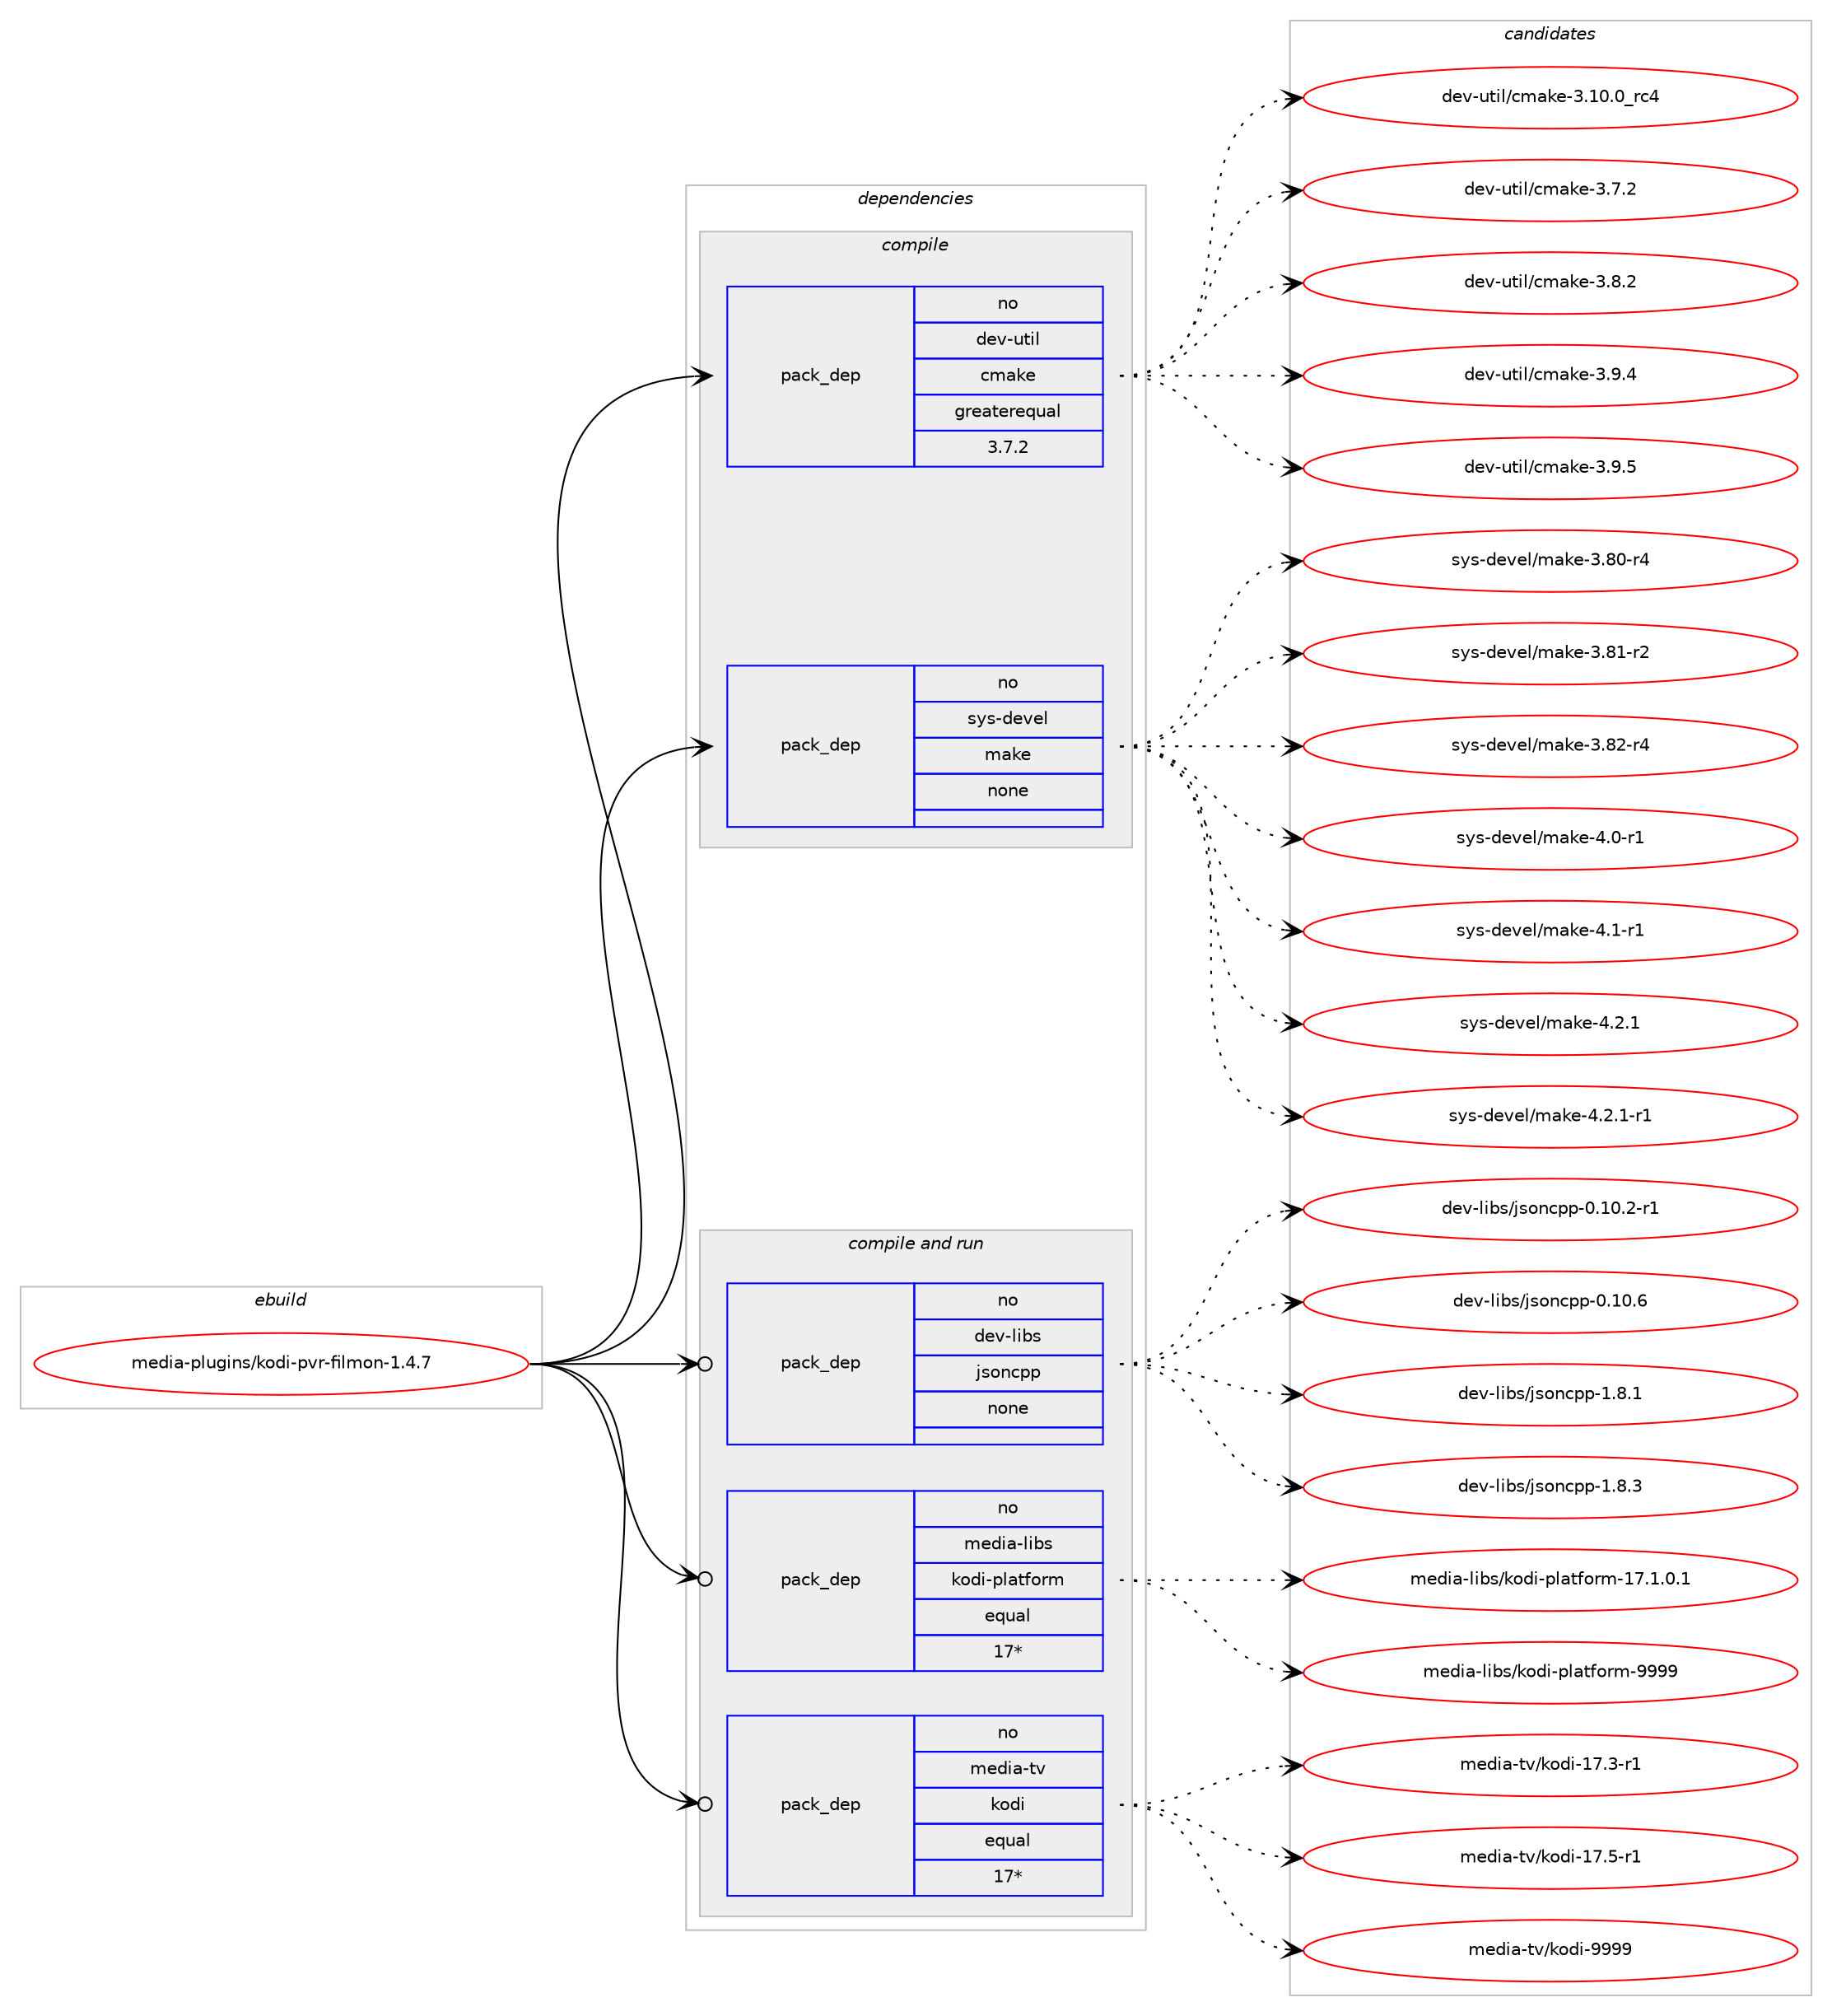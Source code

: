 digraph prolog {

# *************
# Graph options
# *************

newrank=true;
concentrate=true;
compound=true;
graph [rankdir=LR,fontname=Helvetica,fontsize=10,ranksep=1.5];#, ranksep=2.5, nodesep=0.2];
edge  [arrowhead=vee];
node  [fontname=Helvetica,fontsize=10];

# **********
# The ebuild
# **********

subgraph cluster_leftcol {
color=gray;
rank=same;
label=<<i>ebuild</i>>;
id [label="media-plugins/kodi-pvr-filmon-1.4.7", color=red, width=4, href="../media-plugins/kodi-pvr-filmon-1.4.7.svg"];
}

# ****************
# The dependencies
# ****************

subgraph cluster_midcol {
color=gray;
label=<<i>dependencies</i>>;
subgraph cluster_compile {
fillcolor="#eeeeee";
style=filled;
label=<<i>compile</i>>;
subgraph pack276834 {
dependency375256 [label=<<TABLE BORDER="0" CELLBORDER="1" CELLSPACING="0" CELLPADDING="4" WIDTH="220"><TR><TD ROWSPAN="6" CELLPADDING="30">pack_dep</TD></TR><TR><TD WIDTH="110">no</TD></TR><TR><TD>dev-util</TD></TR><TR><TD>cmake</TD></TR><TR><TD>greaterequal</TD></TR><TR><TD>3.7.2</TD></TR></TABLE>>, shape=none, color=blue];
}
id:e -> dependency375256:w [weight=20,style="solid",arrowhead="vee"];
subgraph pack276835 {
dependency375257 [label=<<TABLE BORDER="0" CELLBORDER="1" CELLSPACING="0" CELLPADDING="4" WIDTH="220"><TR><TD ROWSPAN="6" CELLPADDING="30">pack_dep</TD></TR><TR><TD WIDTH="110">no</TD></TR><TR><TD>sys-devel</TD></TR><TR><TD>make</TD></TR><TR><TD>none</TD></TR><TR><TD></TD></TR></TABLE>>, shape=none, color=blue];
}
id:e -> dependency375257:w [weight=20,style="solid",arrowhead="vee"];
}
subgraph cluster_compileandrun {
fillcolor="#eeeeee";
style=filled;
label=<<i>compile and run</i>>;
subgraph pack276836 {
dependency375258 [label=<<TABLE BORDER="0" CELLBORDER="1" CELLSPACING="0" CELLPADDING="4" WIDTH="220"><TR><TD ROWSPAN="6" CELLPADDING="30">pack_dep</TD></TR><TR><TD WIDTH="110">no</TD></TR><TR><TD>dev-libs</TD></TR><TR><TD>jsoncpp</TD></TR><TR><TD>none</TD></TR><TR><TD></TD></TR></TABLE>>, shape=none, color=blue];
}
id:e -> dependency375258:w [weight=20,style="solid",arrowhead="odotvee"];
subgraph pack276837 {
dependency375259 [label=<<TABLE BORDER="0" CELLBORDER="1" CELLSPACING="0" CELLPADDING="4" WIDTH="220"><TR><TD ROWSPAN="6" CELLPADDING="30">pack_dep</TD></TR><TR><TD WIDTH="110">no</TD></TR><TR><TD>media-libs</TD></TR><TR><TD>kodi-platform</TD></TR><TR><TD>equal</TD></TR><TR><TD>17*</TD></TR></TABLE>>, shape=none, color=blue];
}
id:e -> dependency375259:w [weight=20,style="solid",arrowhead="odotvee"];
subgraph pack276838 {
dependency375260 [label=<<TABLE BORDER="0" CELLBORDER="1" CELLSPACING="0" CELLPADDING="4" WIDTH="220"><TR><TD ROWSPAN="6" CELLPADDING="30">pack_dep</TD></TR><TR><TD WIDTH="110">no</TD></TR><TR><TD>media-tv</TD></TR><TR><TD>kodi</TD></TR><TR><TD>equal</TD></TR><TR><TD>17*</TD></TR></TABLE>>, shape=none, color=blue];
}
id:e -> dependency375260:w [weight=20,style="solid",arrowhead="odotvee"];
}
subgraph cluster_run {
fillcolor="#eeeeee";
style=filled;
label=<<i>run</i>>;
}
}

# **************
# The candidates
# **************

subgraph cluster_choices {
rank=same;
color=gray;
label=<<i>candidates</i>>;

subgraph choice276834 {
color=black;
nodesep=1;
choice1001011184511711610510847991099710710145514649484648951149952 [label="dev-util/cmake-3.10.0_rc4", color=red, width=4,href="../dev-util/cmake-3.10.0_rc4.svg"];
choice10010111845117116105108479910997107101455146554650 [label="dev-util/cmake-3.7.2", color=red, width=4,href="../dev-util/cmake-3.7.2.svg"];
choice10010111845117116105108479910997107101455146564650 [label="dev-util/cmake-3.8.2", color=red, width=4,href="../dev-util/cmake-3.8.2.svg"];
choice10010111845117116105108479910997107101455146574652 [label="dev-util/cmake-3.9.4", color=red, width=4,href="../dev-util/cmake-3.9.4.svg"];
choice10010111845117116105108479910997107101455146574653 [label="dev-util/cmake-3.9.5", color=red, width=4,href="../dev-util/cmake-3.9.5.svg"];
dependency375256:e -> choice1001011184511711610510847991099710710145514649484648951149952:w [style=dotted,weight="100"];
dependency375256:e -> choice10010111845117116105108479910997107101455146554650:w [style=dotted,weight="100"];
dependency375256:e -> choice10010111845117116105108479910997107101455146564650:w [style=dotted,weight="100"];
dependency375256:e -> choice10010111845117116105108479910997107101455146574652:w [style=dotted,weight="100"];
dependency375256:e -> choice10010111845117116105108479910997107101455146574653:w [style=dotted,weight="100"];
}
subgraph choice276835 {
color=black;
nodesep=1;
choice11512111545100101118101108471099710710145514656484511452 [label="sys-devel/make-3.80-r4", color=red, width=4,href="../sys-devel/make-3.80-r4.svg"];
choice11512111545100101118101108471099710710145514656494511450 [label="sys-devel/make-3.81-r2", color=red, width=4,href="../sys-devel/make-3.81-r2.svg"];
choice11512111545100101118101108471099710710145514656504511452 [label="sys-devel/make-3.82-r4", color=red, width=4,href="../sys-devel/make-3.82-r4.svg"];
choice115121115451001011181011084710997107101455246484511449 [label="sys-devel/make-4.0-r1", color=red, width=4,href="../sys-devel/make-4.0-r1.svg"];
choice115121115451001011181011084710997107101455246494511449 [label="sys-devel/make-4.1-r1", color=red, width=4,href="../sys-devel/make-4.1-r1.svg"];
choice115121115451001011181011084710997107101455246504649 [label="sys-devel/make-4.2.1", color=red, width=4,href="../sys-devel/make-4.2.1.svg"];
choice1151211154510010111810110847109971071014552465046494511449 [label="sys-devel/make-4.2.1-r1", color=red, width=4,href="../sys-devel/make-4.2.1-r1.svg"];
dependency375257:e -> choice11512111545100101118101108471099710710145514656484511452:w [style=dotted,weight="100"];
dependency375257:e -> choice11512111545100101118101108471099710710145514656494511450:w [style=dotted,weight="100"];
dependency375257:e -> choice11512111545100101118101108471099710710145514656504511452:w [style=dotted,weight="100"];
dependency375257:e -> choice115121115451001011181011084710997107101455246484511449:w [style=dotted,weight="100"];
dependency375257:e -> choice115121115451001011181011084710997107101455246494511449:w [style=dotted,weight="100"];
dependency375257:e -> choice115121115451001011181011084710997107101455246504649:w [style=dotted,weight="100"];
dependency375257:e -> choice1151211154510010111810110847109971071014552465046494511449:w [style=dotted,weight="100"];
}
subgraph choice276836 {
color=black;
nodesep=1;
choice10010111845108105981154710611511111099112112454846494846504511449 [label="dev-libs/jsoncpp-0.10.2-r1", color=red, width=4,href="../dev-libs/jsoncpp-0.10.2-r1.svg"];
choice1001011184510810598115471061151111109911211245484649484654 [label="dev-libs/jsoncpp-0.10.6", color=red, width=4,href="../dev-libs/jsoncpp-0.10.6.svg"];
choice10010111845108105981154710611511111099112112454946564649 [label="dev-libs/jsoncpp-1.8.1", color=red, width=4,href="../dev-libs/jsoncpp-1.8.1.svg"];
choice10010111845108105981154710611511111099112112454946564651 [label="dev-libs/jsoncpp-1.8.3", color=red, width=4,href="../dev-libs/jsoncpp-1.8.3.svg"];
dependency375258:e -> choice10010111845108105981154710611511111099112112454846494846504511449:w [style=dotted,weight="100"];
dependency375258:e -> choice1001011184510810598115471061151111109911211245484649484654:w [style=dotted,weight="100"];
dependency375258:e -> choice10010111845108105981154710611511111099112112454946564649:w [style=dotted,weight="100"];
dependency375258:e -> choice10010111845108105981154710611511111099112112454946564651:w [style=dotted,weight="100"];
}
subgraph choice276837 {
color=black;
nodesep=1;
choice109101100105974510810598115471071111001054511210897116102111114109454955464946484649 [label="media-libs/kodi-platform-17.1.0.1", color=red, width=4,href="../media-libs/kodi-platform-17.1.0.1.svg"];
choice1091011001059745108105981154710711110010545112108971161021111141094557575757 [label="media-libs/kodi-platform-9999", color=red, width=4,href="../media-libs/kodi-platform-9999.svg"];
dependency375259:e -> choice109101100105974510810598115471071111001054511210897116102111114109454955464946484649:w [style=dotted,weight="100"];
dependency375259:e -> choice1091011001059745108105981154710711110010545112108971161021111141094557575757:w [style=dotted,weight="100"];
}
subgraph choice276838 {
color=black;
nodesep=1;
choice10910110010597451161184710711110010545495546514511449 [label="media-tv/kodi-17.3-r1", color=red, width=4,href="../media-tv/kodi-17.3-r1.svg"];
choice10910110010597451161184710711110010545495546534511449 [label="media-tv/kodi-17.5-r1", color=red, width=4,href="../media-tv/kodi-17.5-r1.svg"];
choice1091011001059745116118471071111001054557575757 [label="media-tv/kodi-9999", color=red, width=4,href="../media-tv/kodi-9999.svg"];
dependency375260:e -> choice10910110010597451161184710711110010545495546514511449:w [style=dotted,weight="100"];
dependency375260:e -> choice10910110010597451161184710711110010545495546534511449:w [style=dotted,weight="100"];
dependency375260:e -> choice1091011001059745116118471071111001054557575757:w [style=dotted,weight="100"];
}
}

}
